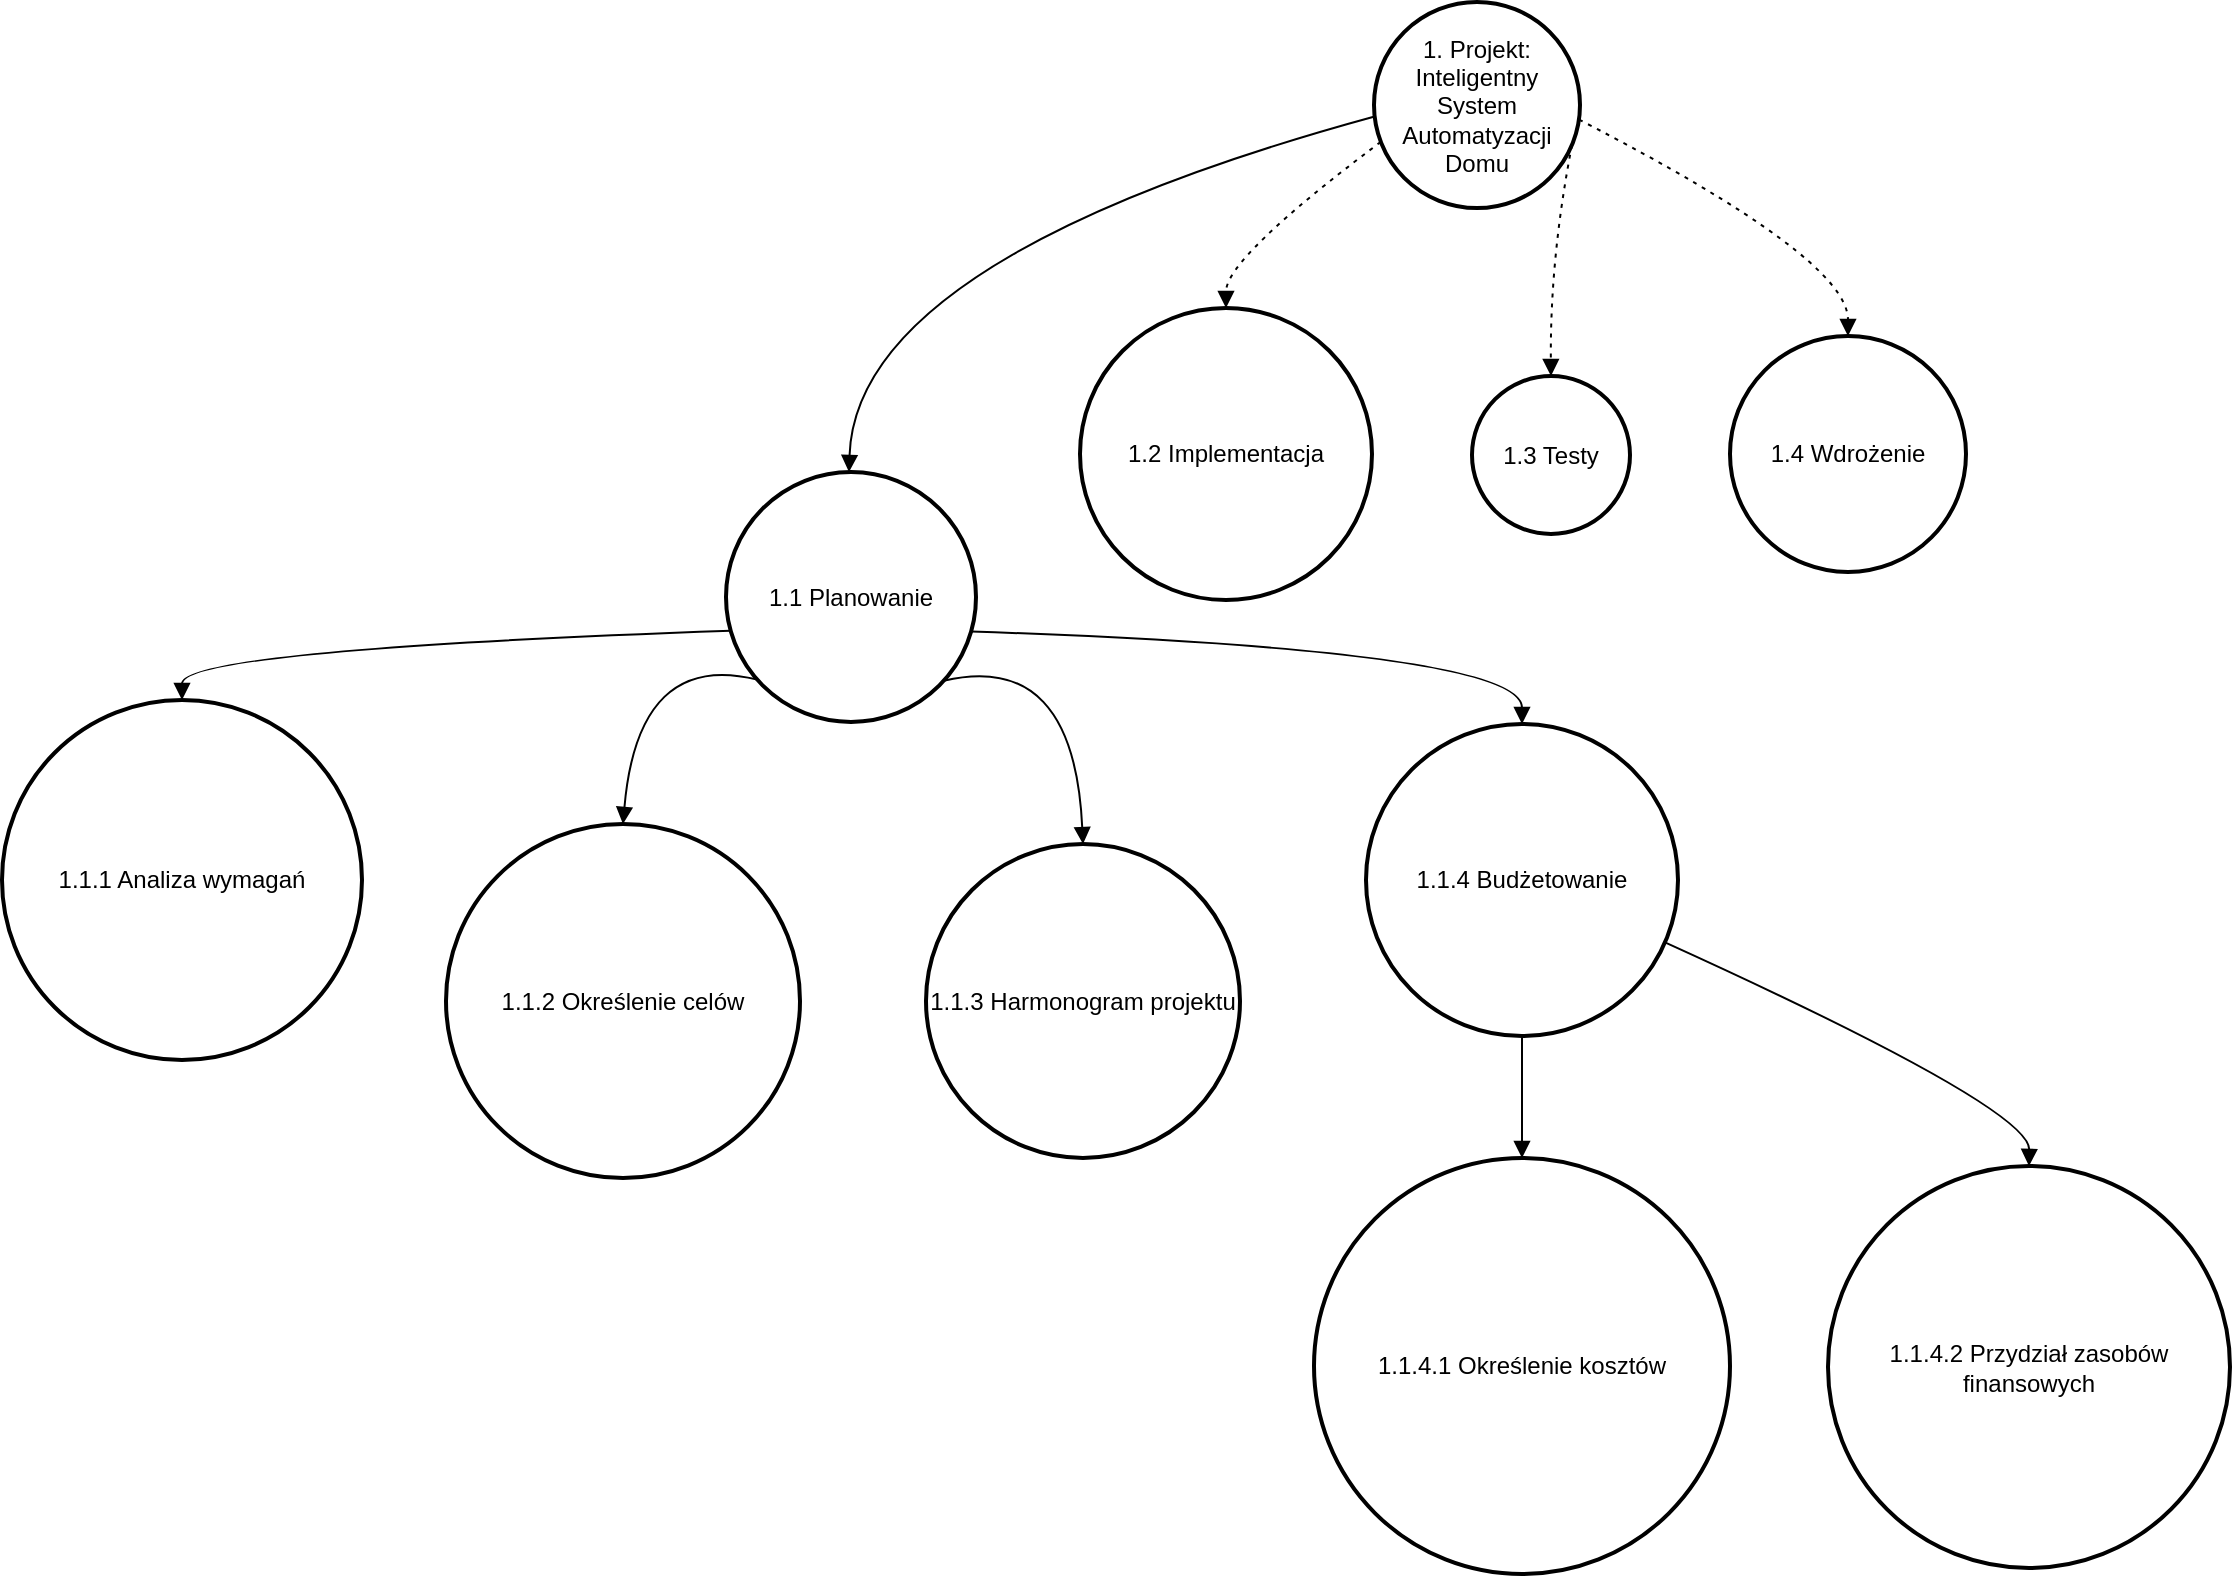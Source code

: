<mxfile version="24.8.4">
  <diagram name="Strona-1" id="K4FQbk16xEBJ6Zvf1vlG">
    <mxGraphModel dx="1687" dy="2056" grid="1" gridSize="10" guides="1" tooltips="1" connect="1" arrows="1" fold="1" page="1" pageScale="1" pageWidth="827" pageHeight="1169" math="0" shadow="0">
      <root>
        <mxCell id="0" />
        <mxCell id="1" parent="0" />
        <mxCell id="2" value="1. Projekt: Inteligentny System Automatyzacji Domu" style="ellipse;aspect=fixed;strokeWidth=2;whiteSpace=wrap;" parent="1" vertex="1">
          <mxGeometry x="694" y="-80" width="103" height="103" as="geometry" />
        </mxCell>
        <mxCell id="3" value="1.1 Planowanie" style="ellipse;aspect=fixed;strokeWidth=2;whiteSpace=wrap;" parent="1" vertex="1">
          <mxGeometry x="370" y="155" width="125" height="125" as="geometry" />
        </mxCell>
        <mxCell id="4" value="1.1.1 Analiza wymagań" style="ellipse;aspect=fixed;strokeWidth=2;whiteSpace=wrap;" parent="1" vertex="1">
          <mxGeometry x="8" y="269" width="180" height="180" as="geometry" />
        </mxCell>
        <mxCell id="5" value="1.1.2 Określenie celów" style="ellipse;aspect=fixed;strokeWidth=2;whiteSpace=wrap;" parent="1" vertex="1">
          <mxGeometry x="230" y="331" width="177" height="177" as="geometry" />
        </mxCell>
        <mxCell id="6" value="1.1.3 Harmonogram projektu" style="ellipse;aspect=fixed;strokeWidth=2;whiteSpace=wrap;" parent="1" vertex="1">
          <mxGeometry x="470" y="341" width="157" height="157" as="geometry" />
        </mxCell>
        <mxCell id="7" value="1.1.4 Budżetowanie" style="ellipse;aspect=fixed;strokeWidth=2;whiteSpace=wrap;" parent="1" vertex="1">
          <mxGeometry x="690" y="281" width="156" height="156" as="geometry" />
        </mxCell>
        <mxCell id="8" value="1.1.4.1 Określenie kosztów" style="ellipse;aspect=fixed;strokeWidth=2;whiteSpace=wrap;" parent="1" vertex="1">
          <mxGeometry x="664" y="498" width="208" height="208" as="geometry" />
        </mxCell>
        <mxCell id="9" value="1.1.4.2 Przydział zasobów finansowych" style="ellipse;aspect=fixed;strokeWidth=2;whiteSpace=wrap;" parent="1" vertex="1">
          <mxGeometry x="921" y="502" width="201" height="201" as="geometry" />
        </mxCell>
        <mxCell id="10" value="1.2 Implementacja" style="ellipse;aspect=fixed;strokeWidth=2;whiteSpace=wrap;" parent="1" vertex="1">
          <mxGeometry x="547" y="73" width="146" height="146" as="geometry" />
        </mxCell>
        <mxCell id="11" value="1.3 Testy" style="ellipse;aspect=fixed;strokeWidth=2;whiteSpace=wrap;" parent="1" vertex="1">
          <mxGeometry x="743" y="107" width="79" height="79" as="geometry" />
        </mxCell>
        <mxCell id="12" value="1.4 Wdrożenie" style="ellipse;aspect=fixed;strokeWidth=2;whiteSpace=wrap;" parent="1" vertex="1">
          <mxGeometry x="872" y="87" width="118" height="118" as="geometry" />
        </mxCell>
        <mxCell id="13" value="" style="curved=1;startArrow=none;endArrow=block;exitX=-0.02;exitY=0.56;entryX=0.49;entryY=0;" parent="1" source="2" target="3" edge="1">
          <mxGeometry relative="1" as="geometry">
            <Array as="points">
              <mxPoint x="435" y="48" />
            </Array>
          </mxGeometry>
        </mxCell>
        <mxCell id="14" value="" style="curved=1;startArrow=none;endArrow=block;exitX=0;exitY=0.64;entryX=0.5;entryY=0;" parent="1" source="3" target="4" edge="1">
          <mxGeometry relative="1" as="geometry">
            <Array as="points">
              <mxPoint x="98" y="244" />
            </Array>
          </mxGeometry>
        </mxCell>
        <mxCell id="15" value="" style="curved=1;startArrow=none;endArrow=block;exitX=0;exitY=0.94;entryX=0.5;entryY=0;" parent="1" source="3" target="5" edge="1">
          <mxGeometry relative="1" as="geometry">
            <Array as="points">
              <mxPoint x="326" y="244" />
            </Array>
          </mxGeometry>
        </mxCell>
        <mxCell id="16" value="" style="curved=1;startArrow=none;endArrow=block;exitX=0.99;exitY=0.94;entryX=0.5;entryY=0;" parent="1" source="3" target="6" edge="1">
          <mxGeometry relative="1" as="geometry">
            <Array as="points">
              <mxPoint x="544" y="244" />
            </Array>
          </mxGeometry>
        </mxCell>
        <mxCell id="17" value="" style="curved=1;startArrow=none;endArrow=block;exitX=0.99;exitY=0.64;entryX=0.5;entryY=0;" parent="1" source="3" target="7" edge="1">
          <mxGeometry relative="1" as="geometry">
            <Array as="points">
              <mxPoint x="768" y="244" />
            </Array>
          </mxGeometry>
        </mxCell>
        <mxCell id="18" value="" style="curved=1;startArrow=none;endArrow=block;exitX=0.5;exitY=1;entryX=0.5;entryY=0;" parent="1" source="7" target="8" edge="1">
          <mxGeometry relative="1" as="geometry">
            <Array as="points" />
          </mxGeometry>
        </mxCell>
        <mxCell id="19" value="" style="curved=1;startArrow=none;endArrow=block;exitX=1;exitY=0.72;entryX=0.5;entryY=0;" parent="1" source="7" target="9" edge="1">
          <mxGeometry relative="1" as="geometry">
            <Array as="points">
              <mxPoint x="1022" y="473" />
            </Array>
          </mxGeometry>
        </mxCell>
        <mxCell id="20" value="" style="curved=1;dashed=1;dashPattern=2 3;startArrow=none;endArrow=block;exitX=-0.02;exitY=0.7;entryX=0.5;entryY=0;" parent="1" source="2" target="10" edge="1">
          <mxGeometry relative="1" as="geometry">
            <Array as="points">
              <mxPoint x="620" y="48" />
            </Array>
          </mxGeometry>
        </mxCell>
        <mxCell id="21" value="" style="curved=1;dashed=1;dashPattern=2 3;startArrow=none;endArrow=block;exitX=0.98;exitY=0.7;entryX=0.5;entryY=-0.01;" parent="1" source="2" target="11" edge="1">
          <mxGeometry relative="1" as="geometry">
            <Array as="points">
              <mxPoint x="782" y="48" />
            </Array>
          </mxGeometry>
        </mxCell>
        <mxCell id="22" value="" style="curved=1;dashed=1;dashPattern=2 3;startArrow=none;endArrow=block;exitX=0.98;exitY=0.57;entryX=0.5;entryY=0;" parent="1" source="2" target="12" edge="1">
          <mxGeometry relative="1" as="geometry">
            <Array as="points">
              <mxPoint x="931" y="48" />
            </Array>
          </mxGeometry>
        </mxCell>
      </root>
    </mxGraphModel>
  </diagram>
</mxfile>
